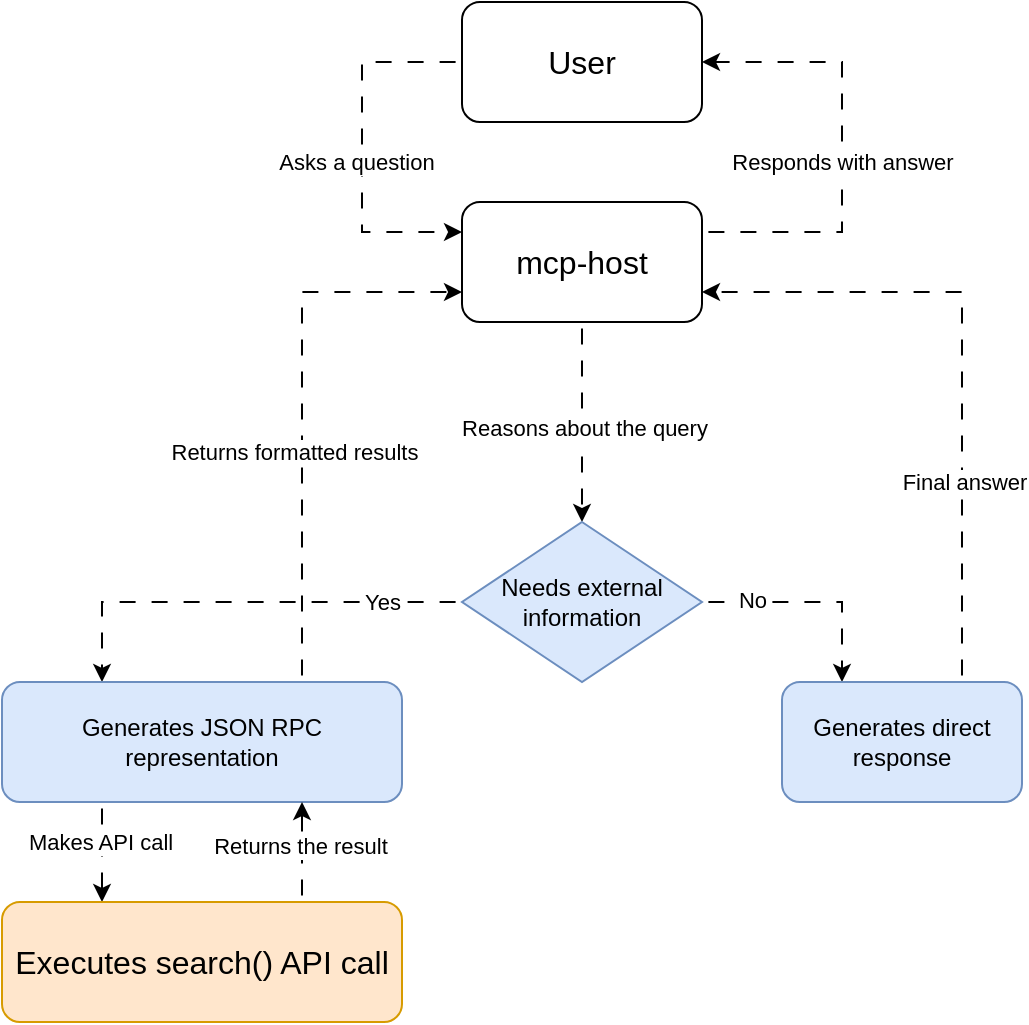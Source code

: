 <mxfile version="27.0.9">
  <diagram name="Page-1" id="bu5rQCv1PmsTUSAzEvVo">
    <mxGraphModel dx="961" dy="621" grid="1" gridSize="10" guides="1" tooltips="1" connect="1" arrows="1" fold="1" page="1" pageScale="1" pageWidth="850" pageHeight="1100" math="0" shadow="0">
      <root>
        <mxCell id="0" />
        <mxCell id="1" parent="0" />
        <mxCell id="Cg0X3WxZHqH74CvIOkin-30" style="edgeStyle=orthogonalEdgeStyle;rounded=0;orthogonalLoop=1;jettySize=auto;html=1;entryX=0;entryY=0.25;entryDx=0;entryDy=0;exitX=0;exitY=0.5;exitDx=0;exitDy=0;flowAnimation=1;" edge="1" parent="1" source="Cg0X3WxZHqH74CvIOkin-1" target="Cg0X3WxZHqH74CvIOkin-2">
          <mxGeometry relative="1" as="geometry">
            <mxPoint x="290" y="90" as="sourcePoint" />
            <mxPoint x="290" y="175" as="targetPoint" />
            <Array as="points">
              <mxPoint x="270" y="90" />
              <mxPoint x="270" y="175" />
            </Array>
          </mxGeometry>
        </mxCell>
        <mxCell id="Cg0X3WxZHqH74CvIOkin-31" value="Asks a question" style="edgeLabel;html=1;align=center;verticalAlign=middle;resizable=0;points=[];" vertex="1" connectable="0" parent="Cg0X3WxZHqH74CvIOkin-30">
          <mxGeometry x="-0.006" y="-3" relative="1" as="geometry">
            <mxPoint y="8" as="offset" />
          </mxGeometry>
        </mxCell>
        <mxCell id="Cg0X3WxZHqH74CvIOkin-1" value="&lt;font style=&quot;font-size: 16px;&quot;&gt;User&lt;/font&gt;" style="rounded=1;whiteSpace=wrap;html=1;" vertex="1" parent="1">
          <mxGeometry x="320" y="60" width="120" height="60" as="geometry" />
        </mxCell>
        <mxCell id="Cg0X3WxZHqH74CvIOkin-8" style="edgeStyle=orthogonalEdgeStyle;rounded=0;orthogonalLoop=1;jettySize=auto;html=1;exitX=0.5;exitY=1;exitDx=0;exitDy=0;entryX=0.5;entryY=0;entryDx=0;entryDy=0;flowAnimation=1;" edge="1" parent="1" source="Cg0X3WxZHqH74CvIOkin-2" target="Cg0X3WxZHqH74CvIOkin-10">
          <mxGeometry relative="1" as="geometry">
            <mxPoint x="380" y="310" as="targetPoint" />
          </mxGeometry>
        </mxCell>
        <mxCell id="Cg0X3WxZHqH74CvIOkin-9" value="Reasons about the query" style="edgeLabel;html=1;align=center;verticalAlign=middle;resizable=0;points=[];" vertex="1" connectable="0" parent="Cg0X3WxZHqH74CvIOkin-8">
          <mxGeometry x="0.048" y="1" relative="1" as="geometry">
            <mxPoint as="offset" />
          </mxGeometry>
        </mxCell>
        <mxCell id="Cg0X3WxZHqH74CvIOkin-28" style="edgeStyle=orthogonalEdgeStyle;rounded=0;orthogonalLoop=1;jettySize=auto;html=1;exitX=1;exitY=0.25;exitDx=0;exitDy=0;entryX=1;entryY=0.5;entryDx=0;entryDy=0;flowAnimation=1;" edge="1" parent="1" source="Cg0X3WxZHqH74CvIOkin-2" target="Cg0X3WxZHqH74CvIOkin-1">
          <mxGeometry relative="1" as="geometry">
            <Array as="points">
              <mxPoint x="510" y="175" />
              <mxPoint x="510" y="90" />
            </Array>
          </mxGeometry>
        </mxCell>
        <mxCell id="Cg0X3WxZHqH74CvIOkin-29" value="Responds with answer" style="edgeLabel;html=1;align=center;verticalAlign=middle;resizable=0;points=[];" vertex="1" connectable="0" parent="Cg0X3WxZHqH74CvIOkin-28">
          <mxGeometry x="0.025" y="2" relative="1" as="geometry">
            <mxPoint x="2" y="10" as="offset" />
          </mxGeometry>
        </mxCell>
        <mxCell id="Cg0X3WxZHqH74CvIOkin-2" value="&lt;font style=&quot;font-size: 16px;&quot;&gt;mcp-host&lt;/font&gt;" style="rounded=1;whiteSpace=wrap;html=1;" vertex="1" parent="1">
          <mxGeometry x="320" y="160" width="120" height="60" as="geometry" />
        </mxCell>
        <mxCell id="Cg0X3WxZHqH74CvIOkin-13" style="edgeStyle=orthogonalEdgeStyle;rounded=0;orthogonalLoop=1;jettySize=auto;html=1;exitX=0;exitY=0.5;exitDx=0;exitDy=0;entryX=0.25;entryY=0;entryDx=0;entryDy=0;flowAnimation=1;" edge="1" parent="1" source="Cg0X3WxZHqH74CvIOkin-10" target="Cg0X3WxZHqH74CvIOkin-12">
          <mxGeometry relative="1" as="geometry">
            <mxPoint x="170" y="370" as="targetPoint" />
          </mxGeometry>
        </mxCell>
        <mxCell id="Cg0X3WxZHqH74CvIOkin-14" value="Yes" style="edgeLabel;html=1;align=center;verticalAlign=middle;resizable=0;points=[];" vertex="1" connectable="0" parent="Cg0X3WxZHqH74CvIOkin-13">
          <mxGeometry x="-0.202" relative="1" as="geometry">
            <mxPoint x="48" as="offset" />
          </mxGeometry>
        </mxCell>
        <mxCell id="Cg0X3WxZHqH74CvIOkin-22" style="edgeStyle=orthogonalEdgeStyle;rounded=0;orthogonalLoop=1;jettySize=auto;html=1;exitX=1;exitY=0.5;exitDx=0;exitDy=0;entryX=0.25;entryY=0;entryDx=0;entryDy=0;flowAnimation=1;" edge="1" parent="1" source="Cg0X3WxZHqH74CvIOkin-10" target="Cg0X3WxZHqH74CvIOkin-21">
          <mxGeometry relative="1" as="geometry" />
        </mxCell>
        <mxCell id="Cg0X3WxZHqH74CvIOkin-32" value="No" style="edgeLabel;html=1;align=center;verticalAlign=middle;resizable=0;points=[];" vertex="1" connectable="0" parent="Cg0X3WxZHqH74CvIOkin-22">
          <mxGeometry x="-0.543" y="1" relative="1" as="geometry">
            <mxPoint as="offset" />
          </mxGeometry>
        </mxCell>
        <mxCell id="Cg0X3WxZHqH74CvIOkin-10" value="Needs external information" style="rhombus;whiteSpace=wrap;html=1;fillColor=#dae8fc;strokeColor=#6c8ebf;" vertex="1" parent="1">
          <mxGeometry x="320" y="320" width="120" height="80" as="geometry" />
        </mxCell>
        <mxCell id="Cg0X3WxZHqH74CvIOkin-16" style="edgeStyle=orthogonalEdgeStyle;rounded=0;orthogonalLoop=1;jettySize=auto;html=1;exitX=0.25;exitY=1;exitDx=0;exitDy=0;entryX=0.25;entryY=0;entryDx=0;entryDy=0;flowAnimation=1;" edge="1" parent="1" source="Cg0X3WxZHqH74CvIOkin-12" target="Cg0X3WxZHqH74CvIOkin-15">
          <mxGeometry relative="1" as="geometry" />
        </mxCell>
        <mxCell id="Cg0X3WxZHqH74CvIOkin-18" value="Makes API call" style="edgeLabel;html=1;align=center;verticalAlign=middle;resizable=0;points=[];" vertex="1" connectable="0" parent="Cg0X3WxZHqH74CvIOkin-16">
          <mxGeometry x="-0.194" y="-1" relative="1" as="geometry">
            <mxPoint as="offset" />
          </mxGeometry>
        </mxCell>
        <mxCell id="Cg0X3WxZHqH74CvIOkin-25" style="edgeStyle=orthogonalEdgeStyle;rounded=0;orthogonalLoop=1;jettySize=auto;html=1;exitX=0.75;exitY=0;exitDx=0;exitDy=0;entryX=0;entryY=0.75;entryDx=0;entryDy=0;flowAnimation=1;" edge="1" parent="1" source="Cg0X3WxZHqH74CvIOkin-12" target="Cg0X3WxZHqH74CvIOkin-2">
          <mxGeometry relative="1" as="geometry" />
        </mxCell>
        <mxCell id="Cg0X3WxZHqH74CvIOkin-26" value="Returns formatted results" style="edgeLabel;html=1;align=center;verticalAlign=middle;resizable=0;points=[];" vertex="1" connectable="0" parent="Cg0X3WxZHqH74CvIOkin-25">
          <mxGeometry x="0.003" y="4" relative="1" as="geometry">
            <mxPoint y="23" as="offset" />
          </mxGeometry>
        </mxCell>
        <mxCell id="Cg0X3WxZHqH74CvIOkin-12" value="Generates JSON RPC representation" style="rounded=1;whiteSpace=wrap;html=1;fillColor=#dae8fc;strokeColor=#6c8ebf;" vertex="1" parent="1">
          <mxGeometry x="90" y="400" width="200" height="60" as="geometry" />
        </mxCell>
        <mxCell id="Cg0X3WxZHqH74CvIOkin-17" style="edgeStyle=orthogonalEdgeStyle;rounded=0;orthogonalLoop=1;jettySize=auto;html=1;exitX=0.75;exitY=0;exitDx=0;exitDy=0;entryX=0.75;entryY=1;entryDx=0;entryDy=0;flowAnimation=1;" edge="1" parent="1" source="Cg0X3WxZHqH74CvIOkin-15" target="Cg0X3WxZHqH74CvIOkin-12">
          <mxGeometry relative="1" as="geometry" />
        </mxCell>
        <mxCell id="Cg0X3WxZHqH74CvIOkin-19" value="Returns the result" style="edgeLabel;html=1;align=center;verticalAlign=middle;resizable=0;points=[];" vertex="1" connectable="0" parent="Cg0X3WxZHqH74CvIOkin-17">
          <mxGeometry x="0.114" y="1" relative="1" as="geometry">
            <mxPoint as="offset" />
          </mxGeometry>
        </mxCell>
        <mxCell id="Cg0X3WxZHqH74CvIOkin-15" value="&lt;font style=&quot;font-size: 16px;&quot;&gt;Executes search() API call&lt;/font&gt;" style="rounded=1;whiteSpace=wrap;html=1;fillColor=#ffe6cc;strokeColor=#d79b00;" vertex="1" parent="1">
          <mxGeometry x="90" y="510" width="200" height="60" as="geometry" />
        </mxCell>
        <mxCell id="Cg0X3WxZHqH74CvIOkin-23" style="edgeStyle=orthogonalEdgeStyle;rounded=0;orthogonalLoop=1;jettySize=auto;html=1;exitX=0.75;exitY=0;exitDx=0;exitDy=0;entryX=1;entryY=0.75;entryDx=0;entryDy=0;flowAnimation=1;" edge="1" parent="1" source="Cg0X3WxZHqH74CvIOkin-21" target="Cg0X3WxZHqH74CvIOkin-2">
          <mxGeometry relative="1" as="geometry" />
        </mxCell>
        <mxCell id="Cg0X3WxZHqH74CvIOkin-27" value="Final answer" style="edgeLabel;html=1;align=center;verticalAlign=middle;resizable=0;points=[];" vertex="1" connectable="0" parent="Cg0X3WxZHqH74CvIOkin-23">
          <mxGeometry x="-0.351" y="-1" relative="1" as="geometry">
            <mxPoint y="5" as="offset" />
          </mxGeometry>
        </mxCell>
        <mxCell id="Cg0X3WxZHqH74CvIOkin-21" value="Generates direct response" style="rounded=1;whiteSpace=wrap;html=1;fillColor=#dae8fc;strokeColor=#6c8ebf;" vertex="1" parent="1">
          <mxGeometry x="480" y="400" width="120" height="60" as="geometry" />
        </mxCell>
      </root>
    </mxGraphModel>
  </diagram>
</mxfile>
